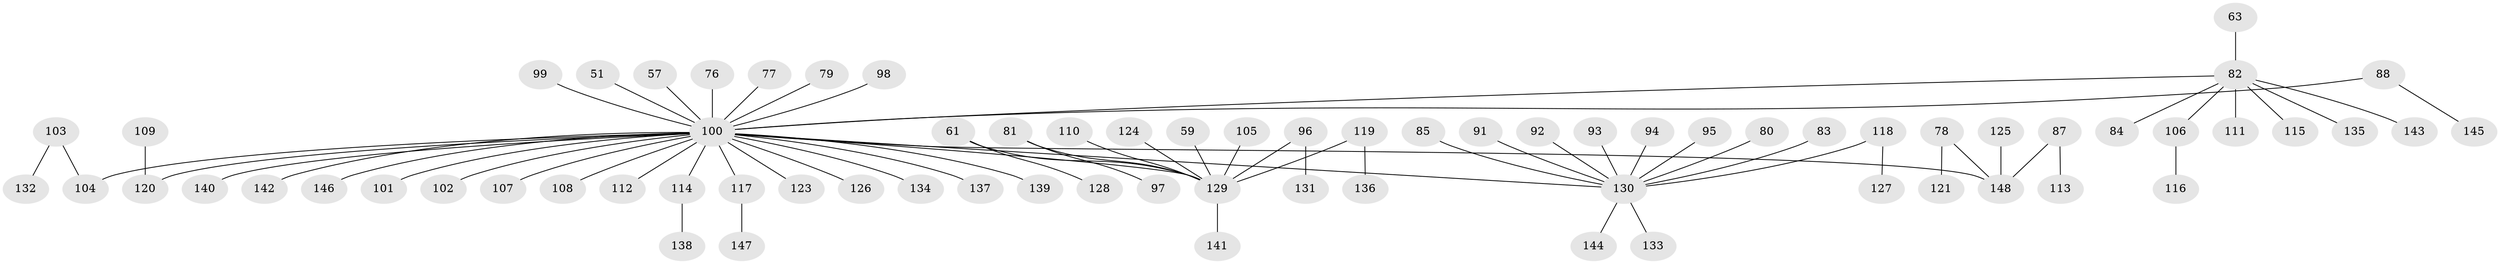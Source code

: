 // original degree distribution, {6: 0.02702702702702703, 5: 0.02027027027027027, 3: 0.12837837837837837, 4: 0.08108108108108109, 2: 0.21621621621621623, 9: 0.006756756756756757, 1: 0.5202702702702703}
// Generated by graph-tools (version 1.1) at 2025/53/03/09/25 04:53:40]
// undirected, 74 vertices, 73 edges
graph export_dot {
graph [start="1"]
  node [color=gray90,style=filled];
  51;
  57;
  59;
  61;
  63;
  76;
  77;
  78;
  79;
  80;
  81;
  82 [super="+2+29+65"];
  83;
  84;
  85;
  87;
  88;
  91;
  92;
  93;
  94;
  95;
  96 [super="+39"];
  97;
  98;
  99;
  100 [super="+66+73+89+35+90"];
  101;
  102;
  103;
  104 [super="+46+69"];
  105;
  106;
  107;
  108;
  109;
  110;
  111;
  112 [super="+15"];
  113;
  114;
  115;
  116;
  117;
  118;
  119;
  120 [super="+40+60+86"];
  121;
  123;
  124;
  125;
  126;
  127;
  128;
  129 [super="+49+38+68+54+64"];
  130 [super="+44+122+53+47+67+71"];
  131;
  132;
  133;
  134;
  135;
  136;
  137;
  138;
  139;
  140;
  141;
  142;
  143;
  144;
  145;
  146 [super="+45"];
  147;
  148 [super="+58"];
  51 -- 100;
  57 -- 100;
  59 -- 129;
  61 -- 128;
  61 -- 129;
  63 -- 82;
  76 -- 100;
  77 -- 100;
  78 -- 121;
  78 -- 148;
  79 -- 100;
  80 -- 130;
  81 -- 97;
  81 -- 129;
  82 -- 111;
  82 -- 143;
  82 -- 100;
  82 -- 115;
  82 -- 84;
  82 -- 135;
  82 -- 106;
  83 -- 130;
  85 -- 130;
  87 -- 113;
  87 -- 148;
  88 -- 145;
  88 -- 100;
  91 -- 130;
  92 -- 130;
  93 -- 130;
  94 -- 130;
  95 -- 130;
  96 -- 131;
  96 -- 129;
  98 -- 100;
  99 -- 100;
  100 -- 114;
  100 -- 120;
  100 -- 123;
  100 -- 112;
  100 -- 107;
  100 -- 140;
  100 -- 142;
  100 -- 129;
  100 -- 101;
  100 -- 134;
  100 -- 102;
  100 -- 137;
  100 -- 139;
  100 -- 108;
  100 -- 126;
  100 -- 148;
  100 -- 130;
  100 -- 117;
  100 -- 146;
  100 -- 104;
  103 -- 132;
  103 -- 104;
  105 -- 129;
  106 -- 116;
  109 -- 120;
  110 -- 129;
  114 -- 138;
  117 -- 147;
  118 -- 127;
  118 -- 130;
  119 -- 136;
  119 -- 129;
  124 -- 129;
  125 -- 148;
  129 -- 141;
  130 -- 133;
  130 -- 144;
}

